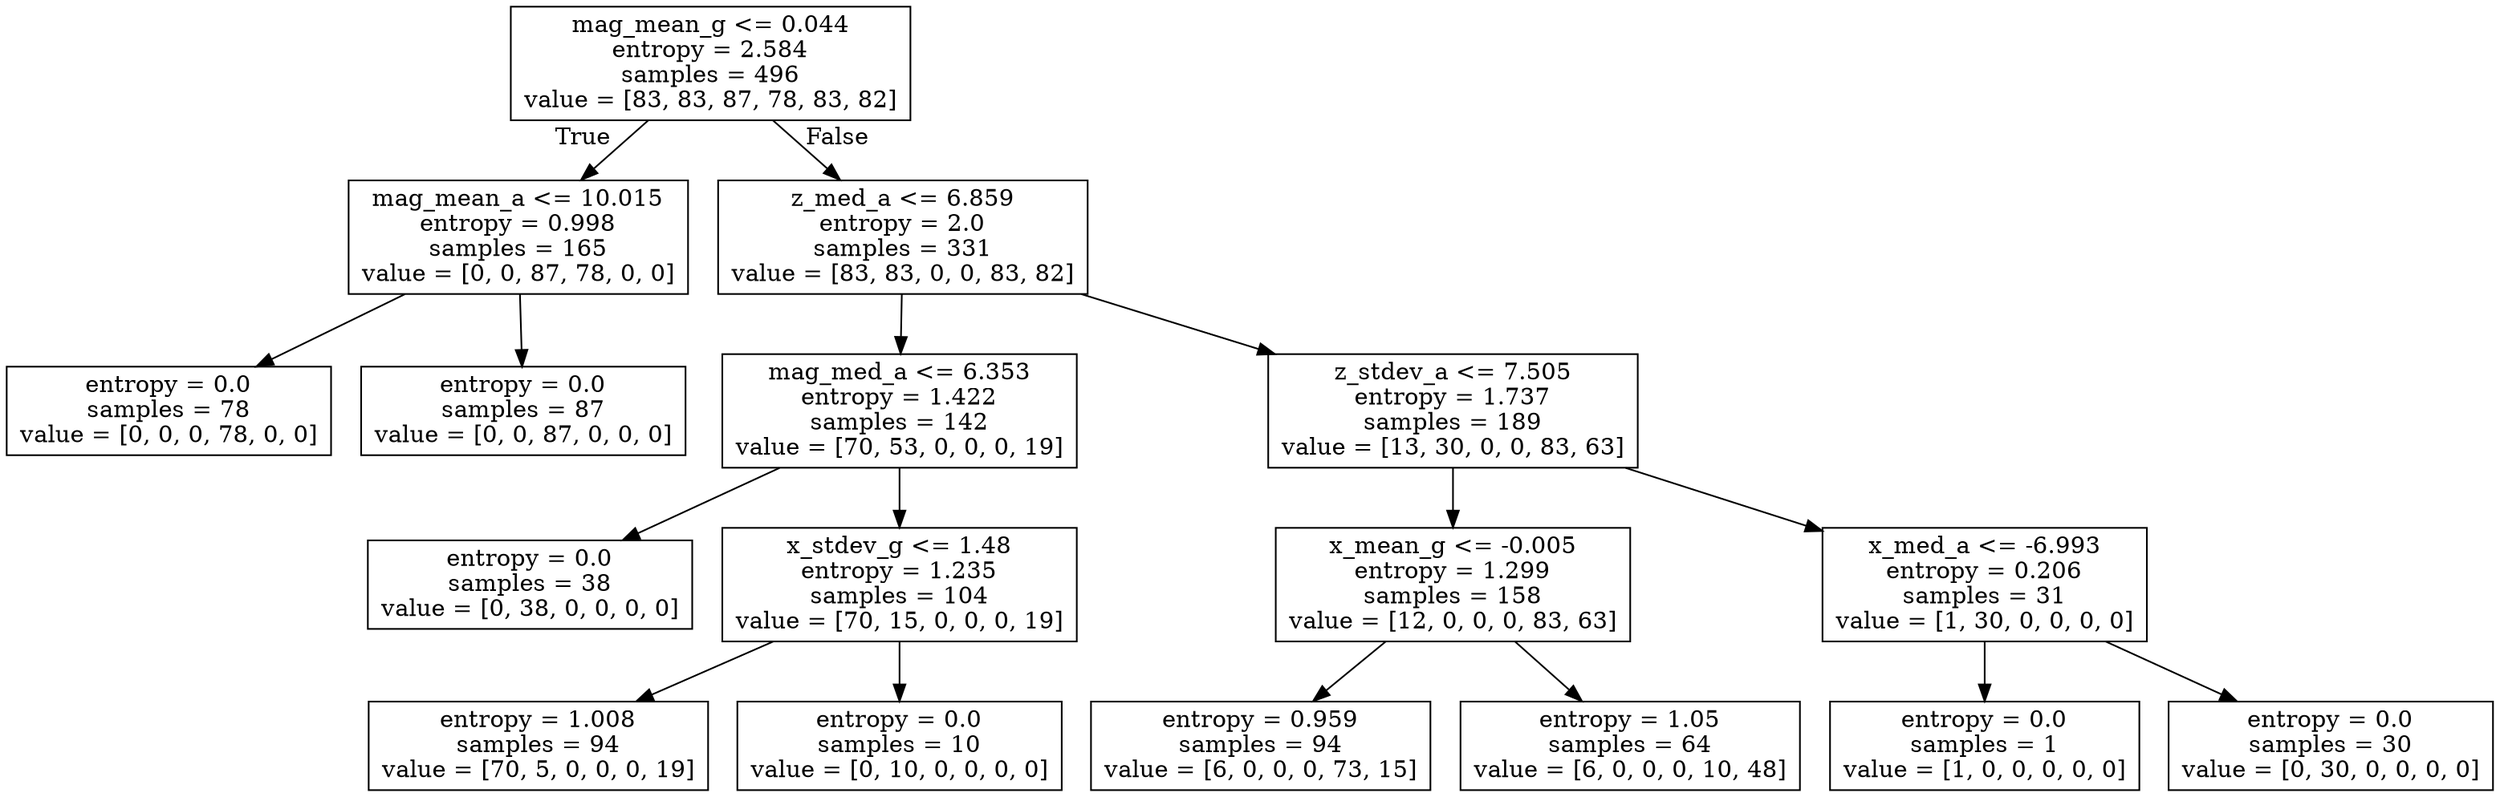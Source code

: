 digraph Tree {
node [shape=box] ;
0 [label="mag_mean_g <= 0.044\nentropy = 2.584\nsamples = 496\nvalue = [83, 83, 87, 78, 83, 82]"] ;
1 [label="mag_mean_a <= 10.015\nentropy = 0.998\nsamples = 165\nvalue = [0, 0, 87, 78, 0, 0]"] ;
0 -> 1 [labeldistance=2.5, labelangle=45, headlabel="True"] ;
2 [label="entropy = 0.0\nsamples = 78\nvalue = [0, 0, 0, 78, 0, 0]"] ;
1 -> 2 ;
3 [label="entropy = 0.0\nsamples = 87\nvalue = [0, 0, 87, 0, 0, 0]"] ;
1 -> 3 ;
4 [label="z_med_a <= 6.859\nentropy = 2.0\nsamples = 331\nvalue = [83, 83, 0, 0, 83, 82]"] ;
0 -> 4 [labeldistance=2.5, labelangle=-45, headlabel="False"] ;
5 [label="mag_med_a <= 6.353\nentropy = 1.422\nsamples = 142\nvalue = [70, 53, 0, 0, 0, 19]"] ;
4 -> 5 ;
6 [label="entropy = 0.0\nsamples = 38\nvalue = [0, 38, 0, 0, 0, 0]"] ;
5 -> 6 ;
7 [label="x_stdev_g <= 1.48\nentropy = 1.235\nsamples = 104\nvalue = [70, 15, 0, 0, 0, 19]"] ;
5 -> 7 ;
8 [label="entropy = 1.008\nsamples = 94\nvalue = [70, 5, 0, 0, 0, 19]"] ;
7 -> 8 ;
9 [label="entropy = 0.0\nsamples = 10\nvalue = [0, 10, 0, 0, 0, 0]"] ;
7 -> 9 ;
10 [label="z_stdev_a <= 7.505\nentropy = 1.737\nsamples = 189\nvalue = [13, 30, 0, 0, 83, 63]"] ;
4 -> 10 ;
11 [label="x_mean_g <= -0.005\nentropy = 1.299\nsamples = 158\nvalue = [12, 0, 0, 0, 83, 63]"] ;
10 -> 11 ;
12 [label="entropy = 0.959\nsamples = 94\nvalue = [6, 0, 0, 0, 73, 15]"] ;
11 -> 12 ;
13 [label="entropy = 1.05\nsamples = 64\nvalue = [6, 0, 0, 0, 10, 48]"] ;
11 -> 13 ;
14 [label="x_med_a <= -6.993\nentropy = 0.206\nsamples = 31\nvalue = [1, 30, 0, 0, 0, 0]"] ;
10 -> 14 ;
15 [label="entropy = 0.0\nsamples = 1\nvalue = [1, 0, 0, 0, 0, 0]"] ;
14 -> 15 ;
16 [label="entropy = 0.0\nsamples = 30\nvalue = [0, 30, 0, 0, 0, 0]"] ;
14 -> 16 ;
}